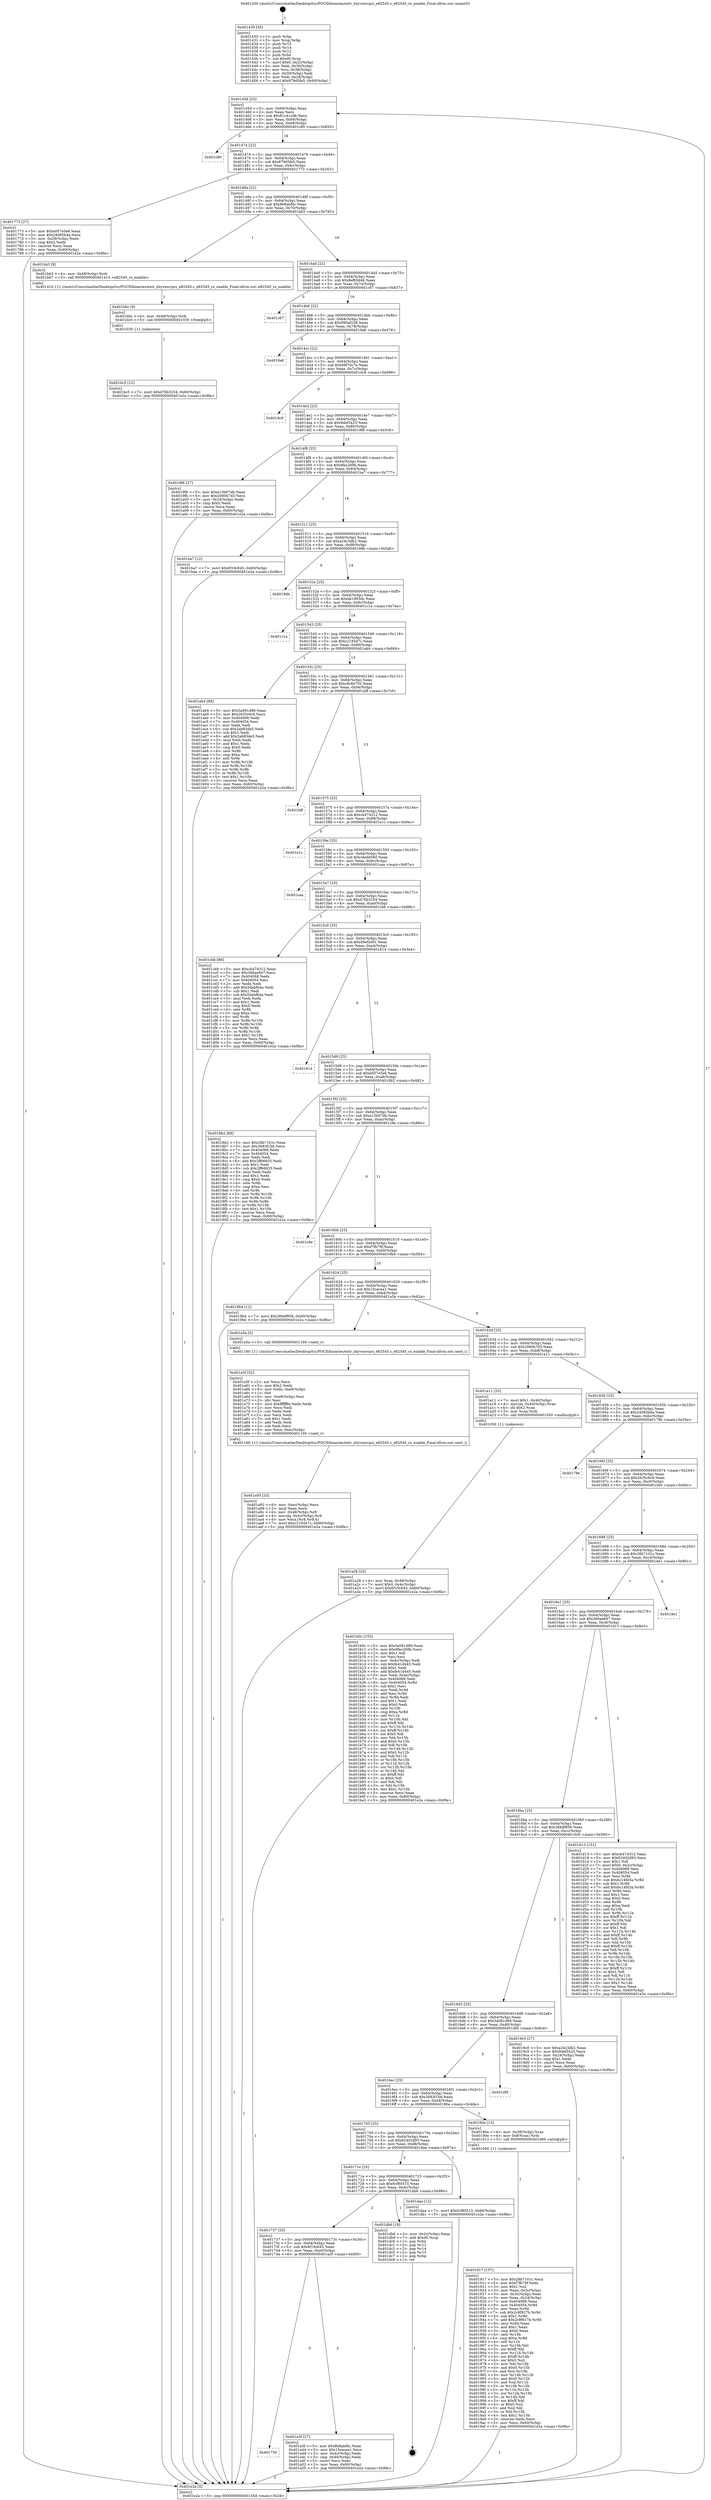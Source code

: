 digraph "0x401430" {
  label = "0x401430 (/mnt/c/Users/mathe/Desktop/tcc/POCII/binaries/extr_xhyvesrcpci_e82545.c_e82545_rx_enable_Final-ollvm.out::main(0))"
  labelloc = "t"
  node[shape=record]

  Entry [label="",width=0.3,height=0.3,shape=circle,fillcolor=black,style=filled]
  "0x40145d" [label="{
     0x40145d [23]\l
     | [instrs]\l
     &nbsp;&nbsp;0x40145d \<+3\>: mov -0x60(%rbp),%eax\l
     &nbsp;&nbsp;0x401460 \<+2\>: mov %eax,%ecx\l
     &nbsp;&nbsp;0x401462 \<+6\>: sub $0x81c41cd6,%ecx\l
     &nbsp;&nbsp;0x401468 \<+3\>: mov %eax,-0x64(%rbp)\l
     &nbsp;&nbsp;0x40146b \<+3\>: mov %ecx,-0x68(%rbp)\l
     &nbsp;&nbsp;0x40146e \<+6\>: je 0000000000401c80 \<main+0x850\>\l
  }"]
  "0x401c80" [label="{
     0x401c80\l
  }", style=dashed]
  "0x401474" [label="{
     0x401474 [22]\l
     | [instrs]\l
     &nbsp;&nbsp;0x401474 \<+5\>: jmp 0000000000401479 \<main+0x49\>\l
     &nbsp;&nbsp;0x401479 \<+3\>: mov -0x64(%rbp),%eax\l
     &nbsp;&nbsp;0x40147c \<+5\>: sub $0x879d5fe5,%eax\l
     &nbsp;&nbsp;0x401481 \<+3\>: mov %eax,-0x6c(%rbp)\l
     &nbsp;&nbsp;0x401484 \<+6\>: je 0000000000401773 \<main+0x343\>\l
  }"]
  Exit [label="",width=0.3,height=0.3,shape=circle,fillcolor=black,style=filled,peripheries=2]
  "0x401773" [label="{
     0x401773 [27]\l
     | [instrs]\l
     &nbsp;&nbsp;0x401773 \<+5\>: mov $0xe057e5e6,%eax\l
     &nbsp;&nbsp;0x401778 \<+5\>: mov $0x24085b4a,%ecx\l
     &nbsp;&nbsp;0x40177d \<+3\>: mov -0x28(%rbp),%edx\l
     &nbsp;&nbsp;0x401780 \<+3\>: cmp $0x2,%edx\l
     &nbsp;&nbsp;0x401783 \<+3\>: cmovne %ecx,%eax\l
     &nbsp;&nbsp;0x401786 \<+3\>: mov %eax,-0x60(%rbp)\l
     &nbsp;&nbsp;0x401789 \<+5\>: jmp 0000000000401e2a \<main+0x9fa\>\l
  }"]
  "0x40148a" [label="{
     0x40148a [22]\l
     | [instrs]\l
     &nbsp;&nbsp;0x40148a \<+5\>: jmp 000000000040148f \<main+0x5f\>\l
     &nbsp;&nbsp;0x40148f \<+3\>: mov -0x64(%rbp),%eax\l
     &nbsp;&nbsp;0x401492 \<+5\>: sub $0x8b8abfdc,%eax\l
     &nbsp;&nbsp;0x401497 \<+3\>: mov %eax,-0x70(%rbp)\l
     &nbsp;&nbsp;0x40149a \<+6\>: je 0000000000401bb3 \<main+0x783\>\l
  }"]
  "0x401e2a" [label="{
     0x401e2a [5]\l
     | [instrs]\l
     &nbsp;&nbsp;0x401e2a \<+5\>: jmp 000000000040145d \<main+0x2d\>\l
  }"]
  "0x401430" [label="{
     0x401430 [45]\l
     | [instrs]\l
     &nbsp;&nbsp;0x401430 \<+1\>: push %rbp\l
     &nbsp;&nbsp;0x401431 \<+3\>: mov %rsp,%rbp\l
     &nbsp;&nbsp;0x401434 \<+2\>: push %r15\l
     &nbsp;&nbsp;0x401436 \<+2\>: push %r14\l
     &nbsp;&nbsp;0x401438 \<+2\>: push %r12\l
     &nbsp;&nbsp;0x40143a \<+1\>: push %rbx\l
     &nbsp;&nbsp;0x40143b \<+7\>: sub $0xd0,%rsp\l
     &nbsp;&nbsp;0x401442 \<+7\>: movl $0x0,-0x2c(%rbp)\l
     &nbsp;&nbsp;0x401449 \<+3\>: mov %edi,-0x30(%rbp)\l
     &nbsp;&nbsp;0x40144c \<+4\>: mov %rsi,-0x38(%rbp)\l
     &nbsp;&nbsp;0x401450 \<+3\>: mov -0x30(%rbp),%edi\l
     &nbsp;&nbsp;0x401453 \<+3\>: mov %edi,-0x28(%rbp)\l
     &nbsp;&nbsp;0x401456 \<+7\>: movl $0x879d5fe5,-0x60(%rbp)\l
  }"]
  "0x401bc5" [label="{
     0x401bc5 [12]\l
     | [instrs]\l
     &nbsp;&nbsp;0x401bc5 \<+7\>: movl $0xd76b3254,-0x60(%rbp)\l
     &nbsp;&nbsp;0x401bcc \<+5\>: jmp 0000000000401e2a \<main+0x9fa\>\l
  }"]
  "0x401bb3" [label="{
     0x401bb3 [9]\l
     | [instrs]\l
     &nbsp;&nbsp;0x401bb3 \<+4\>: mov -0x48(%rbp),%rdi\l
     &nbsp;&nbsp;0x401bb7 \<+5\>: call 0000000000401410 \<e82545_rx_enable\>\l
     | [calls]\l
     &nbsp;&nbsp;0x401410 \{1\} (/mnt/c/Users/mathe/Desktop/tcc/POCII/binaries/extr_xhyvesrcpci_e82545.c_e82545_rx_enable_Final-ollvm.out::e82545_rx_enable)\l
  }"]
  "0x4014a0" [label="{
     0x4014a0 [22]\l
     | [instrs]\l
     &nbsp;&nbsp;0x4014a0 \<+5\>: jmp 00000000004014a5 \<main+0x75\>\l
     &nbsp;&nbsp;0x4014a5 \<+3\>: mov -0x64(%rbp),%eax\l
     &nbsp;&nbsp;0x4014a8 \<+5\>: sub $0x8ef65d46,%eax\l
     &nbsp;&nbsp;0x4014ad \<+3\>: mov %eax,-0x74(%rbp)\l
     &nbsp;&nbsp;0x4014b0 \<+6\>: je 0000000000401c67 \<main+0x837\>\l
  }"]
  "0x401bbc" [label="{
     0x401bbc [9]\l
     | [instrs]\l
     &nbsp;&nbsp;0x401bbc \<+4\>: mov -0x48(%rbp),%rdi\l
     &nbsp;&nbsp;0x401bc0 \<+5\>: call 0000000000401030 \<free@plt\>\l
     | [calls]\l
     &nbsp;&nbsp;0x401030 \{1\} (unknown)\l
  }"]
  "0x401c67" [label="{
     0x401c67\l
  }", style=dashed]
  "0x4014b6" [label="{
     0x4014b6 [22]\l
     | [instrs]\l
     &nbsp;&nbsp;0x4014b6 \<+5\>: jmp 00000000004014bb \<main+0x8b\>\l
     &nbsp;&nbsp;0x4014bb \<+3\>: mov -0x64(%rbp),%eax\l
     &nbsp;&nbsp;0x4014be \<+5\>: sub $0x990af238,%eax\l
     &nbsp;&nbsp;0x4014c3 \<+3\>: mov %eax,-0x78(%rbp)\l
     &nbsp;&nbsp;0x4014c6 \<+6\>: je 00000000004018a6 \<main+0x476\>\l
  }"]
  "0x401a93" [label="{
     0x401a93 [33]\l
     | [instrs]\l
     &nbsp;&nbsp;0x401a93 \<+6\>: mov -0xec(%rbp),%ecx\l
     &nbsp;&nbsp;0x401a99 \<+3\>: imul %eax,%ecx\l
     &nbsp;&nbsp;0x401a9c \<+4\>: mov -0x48(%rbp),%r8\l
     &nbsp;&nbsp;0x401aa0 \<+4\>: movslq -0x4c(%rbp),%r9\l
     &nbsp;&nbsp;0x401aa4 \<+4\>: mov %ecx,(%r8,%r9,4)\l
     &nbsp;&nbsp;0x401aa8 \<+7\>: movl $0xc219347c,-0x60(%rbp)\l
     &nbsp;&nbsp;0x401aaf \<+5\>: jmp 0000000000401e2a \<main+0x9fa\>\l
  }"]
  "0x4018a6" [label="{
     0x4018a6\l
  }", style=dashed]
  "0x4014cc" [label="{
     0x4014cc [22]\l
     | [instrs]\l
     &nbsp;&nbsp;0x4014cc \<+5\>: jmp 00000000004014d1 \<main+0xa1\>\l
     &nbsp;&nbsp;0x4014d1 \<+3\>: mov -0x64(%rbp),%eax\l
     &nbsp;&nbsp;0x4014d4 \<+5\>: sub $0x99f70c7e,%eax\l
     &nbsp;&nbsp;0x4014d9 \<+3\>: mov %eax,-0x7c(%rbp)\l
     &nbsp;&nbsp;0x4014dc \<+6\>: je 0000000000401dc9 \<main+0x999\>\l
  }"]
  "0x401a5f" [label="{
     0x401a5f [52]\l
     | [instrs]\l
     &nbsp;&nbsp;0x401a5f \<+2\>: xor %ecx,%ecx\l
     &nbsp;&nbsp;0x401a61 \<+5\>: mov $0x2,%edx\l
     &nbsp;&nbsp;0x401a66 \<+6\>: mov %edx,-0xe8(%rbp)\l
     &nbsp;&nbsp;0x401a6c \<+1\>: cltd\l
     &nbsp;&nbsp;0x401a6d \<+6\>: mov -0xe8(%rbp),%esi\l
     &nbsp;&nbsp;0x401a73 \<+2\>: idiv %esi\l
     &nbsp;&nbsp;0x401a75 \<+6\>: imul $0xfffffffe,%edx,%edx\l
     &nbsp;&nbsp;0x401a7b \<+2\>: mov %ecx,%edi\l
     &nbsp;&nbsp;0x401a7d \<+2\>: sub %edx,%edi\l
     &nbsp;&nbsp;0x401a7f \<+2\>: mov %ecx,%edx\l
     &nbsp;&nbsp;0x401a81 \<+3\>: sub $0x1,%edx\l
     &nbsp;&nbsp;0x401a84 \<+2\>: add %edx,%edi\l
     &nbsp;&nbsp;0x401a86 \<+2\>: sub %edi,%ecx\l
     &nbsp;&nbsp;0x401a88 \<+6\>: mov %ecx,-0xec(%rbp)\l
     &nbsp;&nbsp;0x401a8e \<+5\>: call 0000000000401160 \<next_i\>\l
     | [calls]\l
     &nbsp;&nbsp;0x401160 \{1\} (/mnt/c/Users/mathe/Desktop/tcc/POCII/binaries/extr_xhyvesrcpci_e82545.c_e82545_rx_enable_Final-ollvm.out::next_i)\l
  }"]
  "0x401dc9" [label="{
     0x401dc9\l
  }", style=dashed]
  "0x4014e2" [label="{
     0x4014e2 [22]\l
     | [instrs]\l
     &nbsp;&nbsp;0x4014e2 \<+5\>: jmp 00000000004014e7 \<main+0xb7\>\l
     &nbsp;&nbsp;0x4014e7 \<+3\>: mov -0x64(%rbp),%eax\l
     &nbsp;&nbsp;0x4014ea \<+5\>: sub $0x9def3425,%eax\l
     &nbsp;&nbsp;0x4014ef \<+3\>: mov %eax,-0x80(%rbp)\l
     &nbsp;&nbsp;0x4014f2 \<+6\>: je 00000000004019f6 \<main+0x5c6\>\l
  }"]
  "0x401750" [label="{
     0x401750\l
  }", style=dashed]
  "0x4019f6" [label="{
     0x4019f6 [27]\l
     | [instrs]\l
     &nbsp;&nbsp;0x4019f6 \<+5\>: mov $0xe13b07db,%eax\l
     &nbsp;&nbsp;0x4019fb \<+5\>: mov $0x2060b7d3,%ecx\l
     &nbsp;&nbsp;0x401a00 \<+3\>: mov -0x24(%rbp),%edx\l
     &nbsp;&nbsp;0x401a03 \<+3\>: cmp $0x0,%edx\l
     &nbsp;&nbsp;0x401a06 \<+3\>: cmove %ecx,%eax\l
     &nbsp;&nbsp;0x401a09 \<+3\>: mov %eax,-0x60(%rbp)\l
     &nbsp;&nbsp;0x401a0c \<+5\>: jmp 0000000000401e2a \<main+0x9fa\>\l
  }"]
  "0x4014f8" [label="{
     0x4014f8 [25]\l
     | [instrs]\l
     &nbsp;&nbsp;0x4014f8 \<+5\>: jmp 00000000004014fd \<main+0xcd\>\l
     &nbsp;&nbsp;0x4014fd \<+3\>: mov -0x64(%rbp),%eax\l
     &nbsp;&nbsp;0x401500 \<+5\>: sub $0x9fec269b,%eax\l
     &nbsp;&nbsp;0x401505 \<+6\>: mov %eax,-0x84(%rbp)\l
     &nbsp;&nbsp;0x40150b \<+6\>: je 0000000000401ba7 \<main+0x777\>\l
  }"]
  "0x401a3f" [label="{
     0x401a3f [27]\l
     | [instrs]\l
     &nbsp;&nbsp;0x401a3f \<+5\>: mov $0x8b8abfdc,%eax\l
     &nbsp;&nbsp;0x401a44 \<+5\>: mov $0x15cecea1,%ecx\l
     &nbsp;&nbsp;0x401a49 \<+3\>: mov -0x4c(%rbp),%edx\l
     &nbsp;&nbsp;0x401a4c \<+3\>: cmp -0x40(%rbp),%edx\l
     &nbsp;&nbsp;0x401a4f \<+3\>: cmovl %ecx,%eax\l
     &nbsp;&nbsp;0x401a52 \<+3\>: mov %eax,-0x60(%rbp)\l
     &nbsp;&nbsp;0x401a55 \<+5\>: jmp 0000000000401e2a \<main+0x9fa\>\l
  }"]
  "0x401ba7" [label="{
     0x401ba7 [12]\l
     | [instrs]\l
     &nbsp;&nbsp;0x401ba7 \<+7\>: movl $0x6f19c645,-0x60(%rbp)\l
     &nbsp;&nbsp;0x401bae \<+5\>: jmp 0000000000401e2a \<main+0x9fa\>\l
  }"]
  "0x401511" [label="{
     0x401511 [25]\l
     | [instrs]\l
     &nbsp;&nbsp;0x401511 \<+5\>: jmp 0000000000401516 \<main+0xe6\>\l
     &nbsp;&nbsp;0x401516 \<+3\>: mov -0x64(%rbp),%eax\l
     &nbsp;&nbsp;0x401519 \<+5\>: sub $0xa24c3db2,%eax\l
     &nbsp;&nbsp;0x40151e \<+6\>: mov %eax,-0x88(%rbp)\l
     &nbsp;&nbsp;0x401524 \<+6\>: je 00000000004019db \<main+0x5ab\>\l
  }"]
  "0x401737" [label="{
     0x401737 [25]\l
     | [instrs]\l
     &nbsp;&nbsp;0x401737 \<+5\>: jmp 000000000040173c \<main+0x30c\>\l
     &nbsp;&nbsp;0x40173c \<+3\>: mov -0x64(%rbp),%eax\l
     &nbsp;&nbsp;0x40173f \<+5\>: sub $0x6f19c645,%eax\l
     &nbsp;&nbsp;0x401744 \<+6\>: mov %eax,-0xe0(%rbp)\l
     &nbsp;&nbsp;0x40174a \<+6\>: je 0000000000401a3f \<main+0x60f\>\l
  }"]
  "0x4019db" [label="{
     0x4019db\l
  }", style=dashed]
  "0x40152a" [label="{
     0x40152a [25]\l
     | [instrs]\l
     &nbsp;&nbsp;0x40152a \<+5\>: jmp 000000000040152f \<main+0xff\>\l
     &nbsp;&nbsp;0x40152f \<+3\>: mov -0x64(%rbp),%eax\l
     &nbsp;&nbsp;0x401532 \<+5\>: sub $0xbb1993dc,%eax\l
     &nbsp;&nbsp;0x401537 \<+6\>: mov %eax,-0x8c(%rbp)\l
     &nbsp;&nbsp;0x40153d \<+6\>: je 0000000000401c1a \<main+0x7ea\>\l
  }"]
  "0x401db6" [label="{
     0x401db6 [19]\l
     | [instrs]\l
     &nbsp;&nbsp;0x401db6 \<+3\>: mov -0x2c(%rbp),%eax\l
     &nbsp;&nbsp;0x401db9 \<+7\>: add $0xd0,%rsp\l
     &nbsp;&nbsp;0x401dc0 \<+1\>: pop %rbx\l
     &nbsp;&nbsp;0x401dc1 \<+2\>: pop %r12\l
     &nbsp;&nbsp;0x401dc3 \<+2\>: pop %r14\l
     &nbsp;&nbsp;0x401dc5 \<+2\>: pop %r15\l
     &nbsp;&nbsp;0x401dc7 \<+1\>: pop %rbp\l
     &nbsp;&nbsp;0x401dc8 \<+1\>: ret\l
  }"]
  "0x401c1a" [label="{
     0x401c1a\l
  }", style=dashed]
  "0x401543" [label="{
     0x401543 [25]\l
     | [instrs]\l
     &nbsp;&nbsp;0x401543 \<+5\>: jmp 0000000000401548 \<main+0x118\>\l
     &nbsp;&nbsp;0x401548 \<+3\>: mov -0x64(%rbp),%eax\l
     &nbsp;&nbsp;0x40154b \<+5\>: sub $0xc219347c,%eax\l
     &nbsp;&nbsp;0x401550 \<+6\>: mov %eax,-0x90(%rbp)\l
     &nbsp;&nbsp;0x401556 \<+6\>: je 0000000000401ab4 \<main+0x684\>\l
  }"]
  "0x40171e" [label="{
     0x40171e [25]\l
     | [instrs]\l
     &nbsp;&nbsp;0x40171e \<+5\>: jmp 0000000000401723 \<main+0x2f3\>\l
     &nbsp;&nbsp;0x401723 \<+3\>: mov -0x64(%rbp),%eax\l
     &nbsp;&nbsp;0x401726 \<+5\>: sub $0x6cf80515,%eax\l
     &nbsp;&nbsp;0x40172b \<+6\>: mov %eax,-0xdc(%rbp)\l
     &nbsp;&nbsp;0x401731 \<+6\>: je 0000000000401db6 \<main+0x986\>\l
  }"]
  "0x401ab4" [label="{
     0x401ab4 [88]\l
     | [instrs]\l
     &nbsp;&nbsp;0x401ab4 \<+5\>: mov $0x3a081d89,%eax\l
     &nbsp;&nbsp;0x401ab9 \<+5\>: mov $0x2635c6c8,%ecx\l
     &nbsp;&nbsp;0x401abe \<+7\>: mov 0x404068,%edx\l
     &nbsp;&nbsp;0x401ac5 \<+7\>: mov 0x404054,%esi\l
     &nbsp;&nbsp;0x401acc \<+2\>: mov %edx,%edi\l
     &nbsp;&nbsp;0x401ace \<+6\>: sub $0x2ab83de5,%edi\l
     &nbsp;&nbsp;0x401ad4 \<+3\>: sub $0x1,%edi\l
     &nbsp;&nbsp;0x401ad7 \<+6\>: add $0x2ab83de5,%edi\l
     &nbsp;&nbsp;0x401add \<+3\>: imul %edi,%edx\l
     &nbsp;&nbsp;0x401ae0 \<+3\>: and $0x1,%edx\l
     &nbsp;&nbsp;0x401ae3 \<+3\>: cmp $0x0,%edx\l
     &nbsp;&nbsp;0x401ae6 \<+4\>: sete %r8b\l
     &nbsp;&nbsp;0x401aea \<+3\>: cmp $0xa,%esi\l
     &nbsp;&nbsp;0x401aed \<+4\>: setl %r9b\l
     &nbsp;&nbsp;0x401af1 \<+3\>: mov %r8b,%r10b\l
     &nbsp;&nbsp;0x401af4 \<+3\>: and %r9b,%r10b\l
     &nbsp;&nbsp;0x401af7 \<+3\>: xor %r9b,%r8b\l
     &nbsp;&nbsp;0x401afa \<+3\>: or %r8b,%r10b\l
     &nbsp;&nbsp;0x401afd \<+4\>: test $0x1,%r10b\l
     &nbsp;&nbsp;0x401b01 \<+3\>: cmovne %ecx,%eax\l
     &nbsp;&nbsp;0x401b04 \<+3\>: mov %eax,-0x60(%rbp)\l
     &nbsp;&nbsp;0x401b07 \<+5\>: jmp 0000000000401e2a \<main+0x9fa\>\l
  }"]
  "0x40155c" [label="{
     0x40155c [25]\l
     | [instrs]\l
     &nbsp;&nbsp;0x40155c \<+5\>: jmp 0000000000401561 \<main+0x131\>\l
     &nbsp;&nbsp;0x401561 \<+3\>: mov -0x64(%rbp),%eax\l
     &nbsp;&nbsp;0x401564 \<+5\>: sub $0xc6c6e702,%eax\l
     &nbsp;&nbsp;0x401569 \<+6\>: mov %eax,-0x94(%rbp)\l
     &nbsp;&nbsp;0x40156f \<+6\>: je 0000000000401bff \<main+0x7cf\>\l
  }"]
  "0x401daa" [label="{
     0x401daa [12]\l
     | [instrs]\l
     &nbsp;&nbsp;0x401daa \<+7\>: movl $0x6cf80515,-0x60(%rbp)\l
     &nbsp;&nbsp;0x401db1 \<+5\>: jmp 0000000000401e2a \<main+0x9fa\>\l
  }"]
  "0x401bff" [label="{
     0x401bff\l
  }", style=dashed]
  "0x401575" [label="{
     0x401575 [25]\l
     | [instrs]\l
     &nbsp;&nbsp;0x401575 \<+5\>: jmp 000000000040157a \<main+0x14a\>\l
     &nbsp;&nbsp;0x40157a \<+3\>: mov -0x64(%rbp),%eax\l
     &nbsp;&nbsp;0x40157d \<+5\>: sub $0xcb474312,%eax\l
     &nbsp;&nbsp;0x401582 \<+6\>: mov %eax,-0x98(%rbp)\l
     &nbsp;&nbsp;0x401588 \<+6\>: je 0000000000401e1c \<main+0x9ec\>\l
  }"]
  "0x401a28" [label="{
     0x401a28 [23]\l
     | [instrs]\l
     &nbsp;&nbsp;0x401a28 \<+4\>: mov %rax,-0x48(%rbp)\l
     &nbsp;&nbsp;0x401a2c \<+7\>: movl $0x0,-0x4c(%rbp)\l
     &nbsp;&nbsp;0x401a33 \<+7\>: movl $0x6f19c645,-0x60(%rbp)\l
     &nbsp;&nbsp;0x401a3a \<+5\>: jmp 0000000000401e2a \<main+0x9fa\>\l
  }"]
  "0x401e1c" [label="{
     0x401e1c\l
  }", style=dashed]
  "0x40158e" [label="{
     0x40158e [25]\l
     | [instrs]\l
     &nbsp;&nbsp;0x40158e \<+5\>: jmp 0000000000401593 \<main+0x163\>\l
     &nbsp;&nbsp;0x401593 \<+3\>: mov -0x64(%rbp),%eax\l
     &nbsp;&nbsp;0x401596 \<+5\>: sub $0xcdedd560,%eax\l
     &nbsp;&nbsp;0x40159b \<+6\>: mov %eax,-0x9c(%rbp)\l
     &nbsp;&nbsp;0x4015a1 \<+6\>: je 0000000000401caa \<main+0x87a\>\l
  }"]
  "0x401917" [label="{
     0x401917 [157]\l
     | [instrs]\l
     &nbsp;&nbsp;0x401917 \<+5\>: mov $0x28b7101c,%ecx\l
     &nbsp;&nbsp;0x40191c \<+5\>: mov $0xf7fb79f,%edx\l
     &nbsp;&nbsp;0x401921 \<+3\>: mov $0x1,%sil\l
     &nbsp;&nbsp;0x401924 \<+3\>: mov %eax,-0x3c(%rbp)\l
     &nbsp;&nbsp;0x401927 \<+3\>: mov -0x3c(%rbp),%eax\l
     &nbsp;&nbsp;0x40192a \<+3\>: mov %eax,-0x24(%rbp)\l
     &nbsp;&nbsp;0x40192d \<+7\>: mov 0x404068,%eax\l
     &nbsp;&nbsp;0x401934 \<+8\>: mov 0x404054,%r8d\l
     &nbsp;&nbsp;0x40193c \<+3\>: mov %eax,%r9d\l
     &nbsp;&nbsp;0x40193f \<+7\>: sub $0x2c9f927b,%r9d\l
     &nbsp;&nbsp;0x401946 \<+4\>: sub $0x1,%r9d\l
     &nbsp;&nbsp;0x40194a \<+7\>: add $0x2c9f927b,%r9d\l
     &nbsp;&nbsp;0x401951 \<+4\>: imul %r9d,%eax\l
     &nbsp;&nbsp;0x401955 \<+3\>: and $0x1,%eax\l
     &nbsp;&nbsp;0x401958 \<+3\>: cmp $0x0,%eax\l
     &nbsp;&nbsp;0x40195b \<+4\>: sete %r10b\l
     &nbsp;&nbsp;0x40195f \<+4\>: cmp $0xa,%r8d\l
     &nbsp;&nbsp;0x401963 \<+4\>: setl %r11b\l
     &nbsp;&nbsp;0x401967 \<+3\>: mov %r10b,%bl\l
     &nbsp;&nbsp;0x40196a \<+3\>: xor $0xff,%bl\l
     &nbsp;&nbsp;0x40196d \<+3\>: mov %r11b,%r14b\l
     &nbsp;&nbsp;0x401970 \<+4\>: xor $0xff,%r14b\l
     &nbsp;&nbsp;0x401974 \<+4\>: xor $0x0,%sil\l
     &nbsp;&nbsp;0x401978 \<+3\>: mov %bl,%r15b\l
     &nbsp;&nbsp;0x40197b \<+4\>: and $0x0,%r15b\l
     &nbsp;&nbsp;0x40197f \<+3\>: and %sil,%r10b\l
     &nbsp;&nbsp;0x401982 \<+3\>: mov %r14b,%r12b\l
     &nbsp;&nbsp;0x401985 \<+4\>: and $0x0,%r12b\l
     &nbsp;&nbsp;0x401989 \<+3\>: and %sil,%r11b\l
     &nbsp;&nbsp;0x40198c \<+3\>: or %r10b,%r15b\l
     &nbsp;&nbsp;0x40198f \<+3\>: or %r11b,%r12b\l
     &nbsp;&nbsp;0x401992 \<+3\>: xor %r12b,%r15b\l
     &nbsp;&nbsp;0x401995 \<+3\>: or %r14b,%bl\l
     &nbsp;&nbsp;0x401998 \<+3\>: xor $0xff,%bl\l
     &nbsp;&nbsp;0x40199b \<+4\>: or $0x0,%sil\l
     &nbsp;&nbsp;0x40199f \<+3\>: and %sil,%bl\l
     &nbsp;&nbsp;0x4019a2 \<+3\>: or %bl,%r15b\l
     &nbsp;&nbsp;0x4019a5 \<+4\>: test $0x1,%r15b\l
     &nbsp;&nbsp;0x4019a9 \<+3\>: cmovne %edx,%ecx\l
     &nbsp;&nbsp;0x4019ac \<+3\>: mov %ecx,-0x60(%rbp)\l
     &nbsp;&nbsp;0x4019af \<+5\>: jmp 0000000000401e2a \<main+0x9fa\>\l
  }"]
  "0x401caa" [label="{
     0x401caa\l
  }", style=dashed]
  "0x4015a7" [label="{
     0x4015a7 [25]\l
     | [instrs]\l
     &nbsp;&nbsp;0x4015a7 \<+5\>: jmp 00000000004015ac \<main+0x17c\>\l
     &nbsp;&nbsp;0x4015ac \<+3\>: mov -0x64(%rbp),%eax\l
     &nbsp;&nbsp;0x4015af \<+5\>: sub $0xd76b3254,%eax\l
     &nbsp;&nbsp;0x4015b4 \<+6\>: mov %eax,-0xa0(%rbp)\l
     &nbsp;&nbsp;0x4015ba \<+6\>: je 0000000000401cbb \<main+0x88b\>\l
  }"]
  "0x401705" [label="{
     0x401705 [25]\l
     | [instrs]\l
     &nbsp;&nbsp;0x401705 \<+5\>: jmp 000000000040170a \<main+0x2da\>\l
     &nbsp;&nbsp;0x40170a \<+3\>: mov -0x64(%rbp),%eax\l
     &nbsp;&nbsp;0x40170d \<+5\>: sub $0x62402d93,%eax\l
     &nbsp;&nbsp;0x401712 \<+6\>: mov %eax,-0xd8(%rbp)\l
     &nbsp;&nbsp;0x401718 \<+6\>: je 0000000000401daa \<main+0x97a\>\l
  }"]
  "0x401cbb" [label="{
     0x401cbb [88]\l
     | [instrs]\l
     &nbsp;&nbsp;0x401cbb \<+5\>: mov $0xcb474312,%eax\l
     &nbsp;&nbsp;0x401cc0 \<+5\>: mov $0x366ae847,%ecx\l
     &nbsp;&nbsp;0x401cc5 \<+7\>: mov 0x404068,%edx\l
     &nbsp;&nbsp;0x401ccc \<+7\>: mov 0x404054,%esi\l
     &nbsp;&nbsp;0x401cd3 \<+2\>: mov %edx,%edi\l
     &nbsp;&nbsp;0x401cd5 \<+6\>: add $0x5dabfb4a,%edi\l
     &nbsp;&nbsp;0x401cdb \<+3\>: sub $0x1,%edi\l
     &nbsp;&nbsp;0x401cde \<+6\>: sub $0x5dabfb4a,%edi\l
     &nbsp;&nbsp;0x401ce4 \<+3\>: imul %edi,%edx\l
     &nbsp;&nbsp;0x401ce7 \<+3\>: and $0x1,%edx\l
     &nbsp;&nbsp;0x401cea \<+3\>: cmp $0x0,%edx\l
     &nbsp;&nbsp;0x401ced \<+4\>: sete %r8b\l
     &nbsp;&nbsp;0x401cf1 \<+3\>: cmp $0xa,%esi\l
     &nbsp;&nbsp;0x401cf4 \<+4\>: setl %r9b\l
     &nbsp;&nbsp;0x401cf8 \<+3\>: mov %r8b,%r10b\l
     &nbsp;&nbsp;0x401cfb \<+3\>: and %r9b,%r10b\l
     &nbsp;&nbsp;0x401cfe \<+3\>: xor %r9b,%r8b\l
     &nbsp;&nbsp;0x401d01 \<+3\>: or %r8b,%r10b\l
     &nbsp;&nbsp;0x401d04 \<+4\>: test $0x1,%r10b\l
     &nbsp;&nbsp;0x401d08 \<+3\>: cmovne %ecx,%eax\l
     &nbsp;&nbsp;0x401d0b \<+3\>: mov %eax,-0x60(%rbp)\l
     &nbsp;&nbsp;0x401d0e \<+5\>: jmp 0000000000401e2a \<main+0x9fa\>\l
  }"]
  "0x4015c0" [label="{
     0x4015c0 [25]\l
     | [instrs]\l
     &nbsp;&nbsp;0x4015c0 \<+5\>: jmp 00000000004015c5 \<main+0x195\>\l
     &nbsp;&nbsp;0x4015c5 \<+3\>: mov -0x64(%rbp),%eax\l
     &nbsp;&nbsp;0x4015c8 \<+5\>: sub $0xd9ef2e61,%eax\l
     &nbsp;&nbsp;0x4015cd \<+6\>: mov %eax,-0xa4(%rbp)\l
     &nbsp;&nbsp;0x4015d3 \<+6\>: je 0000000000401814 \<main+0x3e4\>\l
  }"]
  "0x40190a" [label="{
     0x40190a [13]\l
     | [instrs]\l
     &nbsp;&nbsp;0x40190a \<+4\>: mov -0x38(%rbp),%rax\l
     &nbsp;&nbsp;0x40190e \<+4\>: mov 0x8(%rax),%rdi\l
     &nbsp;&nbsp;0x401912 \<+5\>: call 0000000000401060 \<atoi@plt\>\l
     | [calls]\l
     &nbsp;&nbsp;0x401060 \{1\} (unknown)\l
  }"]
  "0x401814" [label="{
     0x401814\l
  }", style=dashed]
  "0x4015d9" [label="{
     0x4015d9 [25]\l
     | [instrs]\l
     &nbsp;&nbsp;0x4015d9 \<+5\>: jmp 00000000004015de \<main+0x1ae\>\l
     &nbsp;&nbsp;0x4015de \<+3\>: mov -0x64(%rbp),%eax\l
     &nbsp;&nbsp;0x4015e1 \<+5\>: sub $0xe057e5e6,%eax\l
     &nbsp;&nbsp;0x4015e6 \<+6\>: mov %eax,-0xa8(%rbp)\l
     &nbsp;&nbsp;0x4015ec \<+6\>: je 00000000004018b2 \<main+0x482\>\l
  }"]
  "0x4016ec" [label="{
     0x4016ec [25]\l
     | [instrs]\l
     &nbsp;&nbsp;0x4016ec \<+5\>: jmp 00000000004016f1 \<main+0x2c1\>\l
     &nbsp;&nbsp;0x4016f1 \<+3\>: mov -0x64(%rbp),%eax\l
     &nbsp;&nbsp;0x4016f4 \<+5\>: sub $0x3b83f1bb,%eax\l
     &nbsp;&nbsp;0x4016f9 \<+6\>: mov %eax,-0xd4(%rbp)\l
     &nbsp;&nbsp;0x4016ff \<+6\>: je 000000000040190a \<main+0x4da\>\l
  }"]
  "0x4018b2" [label="{
     0x4018b2 [88]\l
     | [instrs]\l
     &nbsp;&nbsp;0x4018b2 \<+5\>: mov $0x28b7101c,%eax\l
     &nbsp;&nbsp;0x4018b7 \<+5\>: mov $0x3b83f1bb,%ecx\l
     &nbsp;&nbsp;0x4018bc \<+7\>: mov 0x404068,%edx\l
     &nbsp;&nbsp;0x4018c3 \<+7\>: mov 0x404054,%esi\l
     &nbsp;&nbsp;0x4018ca \<+2\>: mov %edx,%edi\l
     &nbsp;&nbsp;0x4018cc \<+6\>: add $0x2ff66635,%edi\l
     &nbsp;&nbsp;0x4018d2 \<+3\>: sub $0x1,%edi\l
     &nbsp;&nbsp;0x4018d5 \<+6\>: sub $0x2ff66635,%edi\l
     &nbsp;&nbsp;0x4018db \<+3\>: imul %edi,%edx\l
     &nbsp;&nbsp;0x4018de \<+3\>: and $0x1,%edx\l
     &nbsp;&nbsp;0x4018e1 \<+3\>: cmp $0x0,%edx\l
     &nbsp;&nbsp;0x4018e4 \<+4\>: sete %r8b\l
     &nbsp;&nbsp;0x4018e8 \<+3\>: cmp $0xa,%esi\l
     &nbsp;&nbsp;0x4018eb \<+4\>: setl %r9b\l
     &nbsp;&nbsp;0x4018ef \<+3\>: mov %r8b,%r10b\l
     &nbsp;&nbsp;0x4018f2 \<+3\>: and %r9b,%r10b\l
     &nbsp;&nbsp;0x4018f5 \<+3\>: xor %r9b,%r8b\l
     &nbsp;&nbsp;0x4018f8 \<+3\>: or %r8b,%r10b\l
     &nbsp;&nbsp;0x4018fb \<+4\>: test $0x1,%r10b\l
     &nbsp;&nbsp;0x4018ff \<+3\>: cmovne %ecx,%eax\l
     &nbsp;&nbsp;0x401902 \<+3\>: mov %eax,-0x60(%rbp)\l
     &nbsp;&nbsp;0x401905 \<+5\>: jmp 0000000000401e2a \<main+0x9fa\>\l
  }"]
  "0x4015f2" [label="{
     0x4015f2 [25]\l
     | [instrs]\l
     &nbsp;&nbsp;0x4015f2 \<+5\>: jmp 00000000004015f7 \<main+0x1c7\>\l
     &nbsp;&nbsp;0x4015f7 \<+3\>: mov -0x64(%rbp),%eax\l
     &nbsp;&nbsp;0x4015fa \<+5\>: sub $0xe13b07db,%eax\l
     &nbsp;&nbsp;0x4015ff \<+6\>: mov %eax,-0xac(%rbp)\l
     &nbsp;&nbsp;0x401605 \<+6\>: je 0000000000401c9e \<main+0x86e\>\l
  }"]
  "0x401dfd" [label="{
     0x401dfd\l
  }", style=dashed]
  "0x401c9e" [label="{
     0x401c9e\l
  }", style=dashed]
  "0x40160b" [label="{
     0x40160b [25]\l
     | [instrs]\l
     &nbsp;&nbsp;0x40160b \<+5\>: jmp 0000000000401610 \<main+0x1e0\>\l
     &nbsp;&nbsp;0x401610 \<+3\>: mov -0x64(%rbp),%eax\l
     &nbsp;&nbsp;0x401613 \<+5\>: sub $0xf7fb79f,%eax\l
     &nbsp;&nbsp;0x401618 \<+6\>: mov %eax,-0xb0(%rbp)\l
     &nbsp;&nbsp;0x40161e \<+6\>: je 00000000004019b4 \<main+0x584\>\l
  }"]
  "0x4016d3" [label="{
     0x4016d3 [25]\l
     | [instrs]\l
     &nbsp;&nbsp;0x4016d3 \<+5\>: jmp 00000000004016d8 \<main+0x2a8\>\l
     &nbsp;&nbsp;0x4016d8 \<+3\>: mov -0x64(%rbp),%eax\l
     &nbsp;&nbsp;0x4016db \<+5\>: sub $0x3a081d89,%eax\l
     &nbsp;&nbsp;0x4016e0 \<+6\>: mov %eax,-0xd0(%rbp)\l
     &nbsp;&nbsp;0x4016e6 \<+6\>: je 0000000000401dfd \<main+0x9cd\>\l
  }"]
  "0x4019b4" [label="{
     0x4019b4 [12]\l
     | [instrs]\l
     &nbsp;&nbsp;0x4019b4 \<+7\>: movl $0x366df858,-0x60(%rbp)\l
     &nbsp;&nbsp;0x4019bb \<+5\>: jmp 0000000000401e2a \<main+0x9fa\>\l
  }"]
  "0x401624" [label="{
     0x401624 [25]\l
     | [instrs]\l
     &nbsp;&nbsp;0x401624 \<+5\>: jmp 0000000000401629 \<main+0x1f9\>\l
     &nbsp;&nbsp;0x401629 \<+3\>: mov -0x64(%rbp),%eax\l
     &nbsp;&nbsp;0x40162c \<+5\>: sub $0x15cecea1,%eax\l
     &nbsp;&nbsp;0x401631 \<+6\>: mov %eax,-0xb4(%rbp)\l
     &nbsp;&nbsp;0x401637 \<+6\>: je 0000000000401a5a \<main+0x62a\>\l
  }"]
  "0x4019c0" [label="{
     0x4019c0 [27]\l
     | [instrs]\l
     &nbsp;&nbsp;0x4019c0 \<+5\>: mov $0xa24c3db2,%eax\l
     &nbsp;&nbsp;0x4019c5 \<+5\>: mov $0x9def3425,%ecx\l
     &nbsp;&nbsp;0x4019ca \<+3\>: mov -0x24(%rbp),%edx\l
     &nbsp;&nbsp;0x4019cd \<+3\>: cmp $0x1,%edx\l
     &nbsp;&nbsp;0x4019d0 \<+3\>: cmovl %ecx,%eax\l
     &nbsp;&nbsp;0x4019d3 \<+3\>: mov %eax,-0x60(%rbp)\l
     &nbsp;&nbsp;0x4019d6 \<+5\>: jmp 0000000000401e2a \<main+0x9fa\>\l
  }"]
  "0x401a5a" [label="{
     0x401a5a [5]\l
     | [instrs]\l
     &nbsp;&nbsp;0x401a5a \<+5\>: call 0000000000401160 \<next_i\>\l
     | [calls]\l
     &nbsp;&nbsp;0x401160 \{1\} (/mnt/c/Users/mathe/Desktop/tcc/POCII/binaries/extr_xhyvesrcpci_e82545.c_e82545_rx_enable_Final-ollvm.out::next_i)\l
  }"]
  "0x40163d" [label="{
     0x40163d [25]\l
     | [instrs]\l
     &nbsp;&nbsp;0x40163d \<+5\>: jmp 0000000000401642 \<main+0x212\>\l
     &nbsp;&nbsp;0x401642 \<+3\>: mov -0x64(%rbp),%eax\l
     &nbsp;&nbsp;0x401645 \<+5\>: sub $0x2060b7d3,%eax\l
     &nbsp;&nbsp;0x40164a \<+6\>: mov %eax,-0xb8(%rbp)\l
     &nbsp;&nbsp;0x401650 \<+6\>: je 0000000000401a11 \<main+0x5e1\>\l
  }"]
  "0x4016ba" [label="{
     0x4016ba [25]\l
     | [instrs]\l
     &nbsp;&nbsp;0x4016ba \<+5\>: jmp 00000000004016bf \<main+0x28f\>\l
     &nbsp;&nbsp;0x4016bf \<+3\>: mov -0x64(%rbp),%eax\l
     &nbsp;&nbsp;0x4016c2 \<+5\>: sub $0x366df858,%eax\l
     &nbsp;&nbsp;0x4016c7 \<+6\>: mov %eax,-0xcc(%rbp)\l
     &nbsp;&nbsp;0x4016cd \<+6\>: je 00000000004019c0 \<main+0x590\>\l
  }"]
  "0x401a11" [label="{
     0x401a11 [23]\l
     | [instrs]\l
     &nbsp;&nbsp;0x401a11 \<+7\>: movl $0x1,-0x40(%rbp)\l
     &nbsp;&nbsp;0x401a18 \<+4\>: movslq -0x40(%rbp),%rax\l
     &nbsp;&nbsp;0x401a1c \<+4\>: shl $0x2,%rax\l
     &nbsp;&nbsp;0x401a20 \<+3\>: mov %rax,%rdi\l
     &nbsp;&nbsp;0x401a23 \<+5\>: call 0000000000401050 \<malloc@plt\>\l
     | [calls]\l
     &nbsp;&nbsp;0x401050 \{1\} (unknown)\l
  }"]
  "0x401656" [label="{
     0x401656 [25]\l
     | [instrs]\l
     &nbsp;&nbsp;0x401656 \<+5\>: jmp 000000000040165b \<main+0x22b\>\l
     &nbsp;&nbsp;0x40165b \<+3\>: mov -0x64(%rbp),%eax\l
     &nbsp;&nbsp;0x40165e \<+5\>: sub $0x24085b4a,%eax\l
     &nbsp;&nbsp;0x401663 \<+6\>: mov %eax,-0xbc(%rbp)\l
     &nbsp;&nbsp;0x401669 \<+6\>: je 000000000040178e \<main+0x35e\>\l
  }"]
  "0x401d13" [label="{
     0x401d13 [151]\l
     | [instrs]\l
     &nbsp;&nbsp;0x401d13 \<+5\>: mov $0xcb474312,%eax\l
     &nbsp;&nbsp;0x401d18 \<+5\>: mov $0x62402d93,%ecx\l
     &nbsp;&nbsp;0x401d1d \<+2\>: mov $0x1,%dl\l
     &nbsp;&nbsp;0x401d1f \<+7\>: movl $0x0,-0x2c(%rbp)\l
     &nbsp;&nbsp;0x401d26 \<+7\>: mov 0x404068,%esi\l
     &nbsp;&nbsp;0x401d2d \<+7\>: mov 0x404054,%edi\l
     &nbsp;&nbsp;0x401d34 \<+3\>: mov %esi,%r8d\l
     &nbsp;&nbsp;0x401d37 \<+7\>: sub $0xbc14fd3a,%r8d\l
     &nbsp;&nbsp;0x401d3e \<+4\>: sub $0x1,%r8d\l
     &nbsp;&nbsp;0x401d42 \<+7\>: add $0xbc14fd3a,%r8d\l
     &nbsp;&nbsp;0x401d49 \<+4\>: imul %r8d,%esi\l
     &nbsp;&nbsp;0x401d4d \<+3\>: and $0x1,%esi\l
     &nbsp;&nbsp;0x401d50 \<+3\>: cmp $0x0,%esi\l
     &nbsp;&nbsp;0x401d53 \<+4\>: sete %r9b\l
     &nbsp;&nbsp;0x401d57 \<+3\>: cmp $0xa,%edi\l
     &nbsp;&nbsp;0x401d5a \<+4\>: setl %r10b\l
     &nbsp;&nbsp;0x401d5e \<+3\>: mov %r9b,%r11b\l
     &nbsp;&nbsp;0x401d61 \<+4\>: xor $0xff,%r11b\l
     &nbsp;&nbsp;0x401d65 \<+3\>: mov %r10b,%bl\l
     &nbsp;&nbsp;0x401d68 \<+3\>: xor $0xff,%bl\l
     &nbsp;&nbsp;0x401d6b \<+3\>: xor $0x1,%dl\l
     &nbsp;&nbsp;0x401d6e \<+3\>: mov %r11b,%r14b\l
     &nbsp;&nbsp;0x401d71 \<+4\>: and $0xff,%r14b\l
     &nbsp;&nbsp;0x401d75 \<+3\>: and %dl,%r9b\l
     &nbsp;&nbsp;0x401d78 \<+3\>: mov %bl,%r15b\l
     &nbsp;&nbsp;0x401d7b \<+4\>: and $0xff,%r15b\l
     &nbsp;&nbsp;0x401d7f \<+3\>: and %dl,%r10b\l
     &nbsp;&nbsp;0x401d82 \<+3\>: or %r9b,%r14b\l
     &nbsp;&nbsp;0x401d85 \<+3\>: or %r10b,%r15b\l
     &nbsp;&nbsp;0x401d88 \<+3\>: xor %r15b,%r14b\l
     &nbsp;&nbsp;0x401d8b \<+3\>: or %bl,%r11b\l
     &nbsp;&nbsp;0x401d8e \<+4\>: xor $0xff,%r11b\l
     &nbsp;&nbsp;0x401d92 \<+3\>: or $0x1,%dl\l
     &nbsp;&nbsp;0x401d95 \<+3\>: and %dl,%r11b\l
     &nbsp;&nbsp;0x401d98 \<+3\>: or %r11b,%r14b\l
     &nbsp;&nbsp;0x401d9b \<+4\>: test $0x1,%r14b\l
     &nbsp;&nbsp;0x401d9f \<+3\>: cmovne %ecx,%eax\l
     &nbsp;&nbsp;0x401da2 \<+3\>: mov %eax,-0x60(%rbp)\l
     &nbsp;&nbsp;0x401da5 \<+5\>: jmp 0000000000401e2a \<main+0x9fa\>\l
  }"]
  "0x40178e" [label="{
     0x40178e\l
  }", style=dashed]
  "0x40166f" [label="{
     0x40166f [25]\l
     | [instrs]\l
     &nbsp;&nbsp;0x40166f \<+5\>: jmp 0000000000401674 \<main+0x244\>\l
     &nbsp;&nbsp;0x401674 \<+3\>: mov -0x64(%rbp),%eax\l
     &nbsp;&nbsp;0x401677 \<+5\>: sub $0x2635c6c8,%eax\l
     &nbsp;&nbsp;0x40167c \<+6\>: mov %eax,-0xc0(%rbp)\l
     &nbsp;&nbsp;0x401682 \<+6\>: je 0000000000401b0c \<main+0x6dc\>\l
  }"]
  "0x4016a1" [label="{
     0x4016a1 [25]\l
     | [instrs]\l
     &nbsp;&nbsp;0x4016a1 \<+5\>: jmp 00000000004016a6 \<main+0x276\>\l
     &nbsp;&nbsp;0x4016a6 \<+3\>: mov -0x64(%rbp),%eax\l
     &nbsp;&nbsp;0x4016a9 \<+5\>: sub $0x366ae847,%eax\l
     &nbsp;&nbsp;0x4016ae \<+6\>: mov %eax,-0xc8(%rbp)\l
     &nbsp;&nbsp;0x4016b4 \<+6\>: je 0000000000401d13 \<main+0x8e3\>\l
  }"]
  "0x401b0c" [label="{
     0x401b0c [155]\l
     | [instrs]\l
     &nbsp;&nbsp;0x401b0c \<+5\>: mov $0x3a081d89,%eax\l
     &nbsp;&nbsp;0x401b11 \<+5\>: mov $0x9fec269b,%ecx\l
     &nbsp;&nbsp;0x401b16 \<+2\>: mov $0x1,%dl\l
     &nbsp;&nbsp;0x401b18 \<+2\>: xor %esi,%esi\l
     &nbsp;&nbsp;0x401b1a \<+3\>: mov -0x4c(%rbp),%edi\l
     &nbsp;&nbsp;0x401b1d \<+6\>: sub $0xfe41d445,%edi\l
     &nbsp;&nbsp;0x401b23 \<+3\>: add $0x1,%edi\l
     &nbsp;&nbsp;0x401b26 \<+6\>: add $0xfe41d445,%edi\l
     &nbsp;&nbsp;0x401b2c \<+3\>: mov %edi,-0x4c(%rbp)\l
     &nbsp;&nbsp;0x401b2f \<+7\>: mov 0x404068,%edi\l
     &nbsp;&nbsp;0x401b36 \<+8\>: mov 0x404054,%r8d\l
     &nbsp;&nbsp;0x401b3e \<+3\>: sub $0x1,%esi\l
     &nbsp;&nbsp;0x401b41 \<+3\>: mov %edi,%r9d\l
     &nbsp;&nbsp;0x401b44 \<+3\>: add %esi,%r9d\l
     &nbsp;&nbsp;0x401b47 \<+4\>: imul %r9d,%edi\l
     &nbsp;&nbsp;0x401b4b \<+3\>: and $0x1,%edi\l
     &nbsp;&nbsp;0x401b4e \<+3\>: cmp $0x0,%edi\l
     &nbsp;&nbsp;0x401b51 \<+4\>: sete %r10b\l
     &nbsp;&nbsp;0x401b55 \<+4\>: cmp $0xa,%r8d\l
     &nbsp;&nbsp;0x401b59 \<+4\>: setl %r11b\l
     &nbsp;&nbsp;0x401b5d \<+3\>: mov %r10b,%bl\l
     &nbsp;&nbsp;0x401b60 \<+3\>: xor $0xff,%bl\l
     &nbsp;&nbsp;0x401b63 \<+3\>: mov %r11b,%r14b\l
     &nbsp;&nbsp;0x401b66 \<+4\>: xor $0xff,%r14b\l
     &nbsp;&nbsp;0x401b6a \<+3\>: xor $0x0,%dl\l
     &nbsp;&nbsp;0x401b6d \<+3\>: mov %bl,%r15b\l
     &nbsp;&nbsp;0x401b70 \<+4\>: and $0x0,%r15b\l
     &nbsp;&nbsp;0x401b74 \<+3\>: and %dl,%r10b\l
     &nbsp;&nbsp;0x401b77 \<+3\>: mov %r14b,%r12b\l
     &nbsp;&nbsp;0x401b7a \<+4\>: and $0x0,%r12b\l
     &nbsp;&nbsp;0x401b7e \<+3\>: and %dl,%r11b\l
     &nbsp;&nbsp;0x401b81 \<+3\>: or %r10b,%r15b\l
     &nbsp;&nbsp;0x401b84 \<+3\>: or %r11b,%r12b\l
     &nbsp;&nbsp;0x401b87 \<+3\>: xor %r12b,%r15b\l
     &nbsp;&nbsp;0x401b8a \<+3\>: or %r14b,%bl\l
     &nbsp;&nbsp;0x401b8d \<+3\>: xor $0xff,%bl\l
     &nbsp;&nbsp;0x401b90 \<+3\>: or $0x0,%dl\l
     &nbsp;&nbsp;0x401b93 \<+2\>: and %dl,%bl\l
     &nbsp;&nbsp;0x401b95 \<+3\>: or %bl,%r15b\l
     &nbsp;&nbsp;0x401b98 \<+4\>: test $0x1,%r15b\l
     &nbsp;&nbsp;0x401b9c \<+3\>: cmovne %ecx,%eax\l
     &nbsp;&nbsp;0x401b9f \<+3\>: mov %eax,-0x60(%rbp)\l
     &nbsp;&nbsp;0x401ba2 \<+5\>: jmp 0000000000401e2a \<main+0x9fa\>\l
  }"]
  "0x401688" [label="{
     0x401688 [25]\l
     | [instrs]\l
     &nbsp;&nbsp;0x401688 \<+5\>: jmp 000000000040168d \<main+0x25d\>\l
     &nbsp;&nbsp;0x40168d \<+3\>: mov -0x64(%rbp),%eax\l
     &nbsp;&nbsp;0x401690 \<+5\>: sub $0x28b7101c,%eax\l
     &nbsp;&nbsp;0x401695 \<+6\>: mov %eax,-0xc4(%rbp)\l
     &nbsp;&nbsp;0x40169b \<+6\>: je 0000000000401de1 \<main+0x9b1\>\l
  }"]
  "0x401de1" [label="{
     0x401de1\l
  }", style=dashed]
  Entry -> "0x401430" [label=" 1"]
  "0x40145d" -> "0x401c80" [label=" 0"]
  "0x40145d" -> "0x401474" [label=" 18"]
  "0x401db6" -> Exit [label=" 1"]
  "0x401474" -> "0x401773" [label=" 1"]
  "0x401474" -> "0x40148a" [label=" 17"]
  "0x401773" -> "0x401e2a" [label=" 1"]
  "0x401430" -> "0x40145d" [label=" 1"]
  "0x401e2a" -> "0x40145d" [label=" 17"]
  "0x401daa" -> "0x401e2a" [label=" 1"]
  "0x40148a" -> "0x401bb3" [label=" 1"]
  "0x40148a" -> "0x4014a0" [label=" 16"]
  "0x401d13" -> "0x401e2a" [label=" 1"]
  "0x4014a0" -> "0x401c67" [label=" 0"]
  "0x4014a0" -> "0x4014b6" [label=" 16"]
  "0x401cbb" -> "0x401e2a" [label=" 1"]
  "0x4014b6" -> "0x4018a6" [label=" 0"]
  "0x4014b6" -> "0x4014cc" [label=" 16"]
  "0x401bc5" -> "0x401e2a" [label=" 1"]
  "0x4014cc" -> "0x401dc9" [label=" 0"]
  "0x4014cc" -> "0x4014e2" [label=" 16"]
  "0x401bbc" -> "0x401bc5" [label=" 1"]
  "0x4014e2" -> "0x4019f6" [label=" 1"]
  "0x4014e2" -> "0x4014f8" [label=" 15"]
  "0x401bb3" -> "0x401bbc" [label=" 1"]
  "0x4014f8" -> "0x401ba7" [label=" 1"]
  "0x4014f8" -> "0x401511" [label=" 14"]
  "0x401ba7" -> "0x401e2a" [label=" 1"]
  "0x401511" -> "0x4019db" [label=" 0"]
  "0x401511" -> "0x40152a" [label=" 14"]
  "0x401ab4" -> "0x401e2a" [label=" 1"]
  "0x40152a" -> "0x401c1a" [label=" 0"]
  "0x40152a" -> "0x401543" [label=" 14"]
  "0x401a93" -> "0x401e2a" [label=" 1"]
  "0x401543" -> "0x401ab4" [label=" 1"]
  "0x401543" -> "0x40155c" [label=" 13"]
  "0x401a5a" -> "0x401a5f" [label=" 1"]
  "0x40155c" -> "0x401bff" [label=" 0"]
  "0x40155c" -> "0x401575" [label=" 13"]
  "0x401a3f" -> "0x401e2a" [label=" 2"]
  "0x401575" -> "0x401e1c" [label=" 0"]
  "0x401575" -> "0x40158e" [label=" 13"]
  "0x401737" -> "0x401a3f" [label=" 2"]
  "0x40158e" -> "0x401caa" [label=" 0"]
  "0x40158e" -> "0x4015a7" [label=" 13"]
  "0x401b0c" -> "0x401e2a" [label=" 1"]
  "0x4015a7" -> "0x401cbb" [label=" 1"]
  "0x4015a7" -> "0x4015c0" [label=" 12"]
  "0x40171e" -> "0x401737" [label=" 2"]
  "0x4015c0" -> "0x401814" [label=" 0"]
  "0x4015c0" -> "0x4015d9" [label=" 12"]
  "0x40171e" -> "0x401db6" [label=" 1"]
  "0x4015d9" -> "0x4018b2" [label=" 1"]
  "0x4015d9" -> "0x4015f2" [label=" 11"]
  "0x4018b2" -> "0x401e2a" [label=" 1"]
  "0x401705" -> "0x40171e" [label=" 3"]
  "0x4015f2" -> "0x401c9e" [label=" 0"]
  "0x4015f2" -> "0x40160b" [label=" 11"]
  "0x401705" -> "0x401daa" [label=" 1"]
  "0x40160b" -> "0x4019b4" [label=" 1"]
  "0x40160b" -> "0x401624" [label=" 10"]
  "0x401a28" -> "0x401e2a" [label=" 1"]
  "0x401624" -> "0x401a5a" [label=" 1"]
  "0x401624" -> "0x40163d" [label=" 9"]
  "0x401a11" -> "0x401a28" [label=" 1"]
  "0x40163d" -> "0x401a11" [label=" 1"]
  "0x40163d" -> "0x401656" [label=" 8"]
  "0x4019c0" -> "0x401e2a" [label=" 1"]
  "0x401656" -> "0x40178e" [label=" 0"]
  "0x401656" -> "0x40166f" [label=" 8"]
  "0x4019b4" -> "0x401e2a" [label=" 1"]
  "0x40166f" -> "0x401b0c" [label=" 1"]
  "0x40166f" -> "0x401688" [label=" 7"]
  "0x40190a" -> "0x401917" [label=" 1"]
  "0x401688" -> "0x401de1" [label=" 0"]
  "0x401688" -> "0x4016a1" [label=" 7"]
  "0x401917" -> "0x401e2a" [label=" 1"]
  "0x4016a1" -> "0x401d13" [label=" 1"]
  "0x4016a1" -> "0x4016ba" [label=" 6"]
  "0x4019f6" -> "0x401e2a" [label=" 1"]
  "0x4016ba" -> "0x4019c0" [label=" 1"]
  "0x4016ba" -> "0x4016d3" [label=" 5"]
  "0x401737" -> "0x401750" [label=" 0"]
  "0x4016d3" -> "0x401dfd" [label=" 0"]
  "0x4016d3" -> "0x4016ec" [label=" 5"]
  "0x401a5f" -> "0x401a93" [label=" 1"]
  "0x4016ec" -> "0x40190a" [label=" 1"]
  "0x4016ec" -> "0x401705" [label=" 4"]
}
